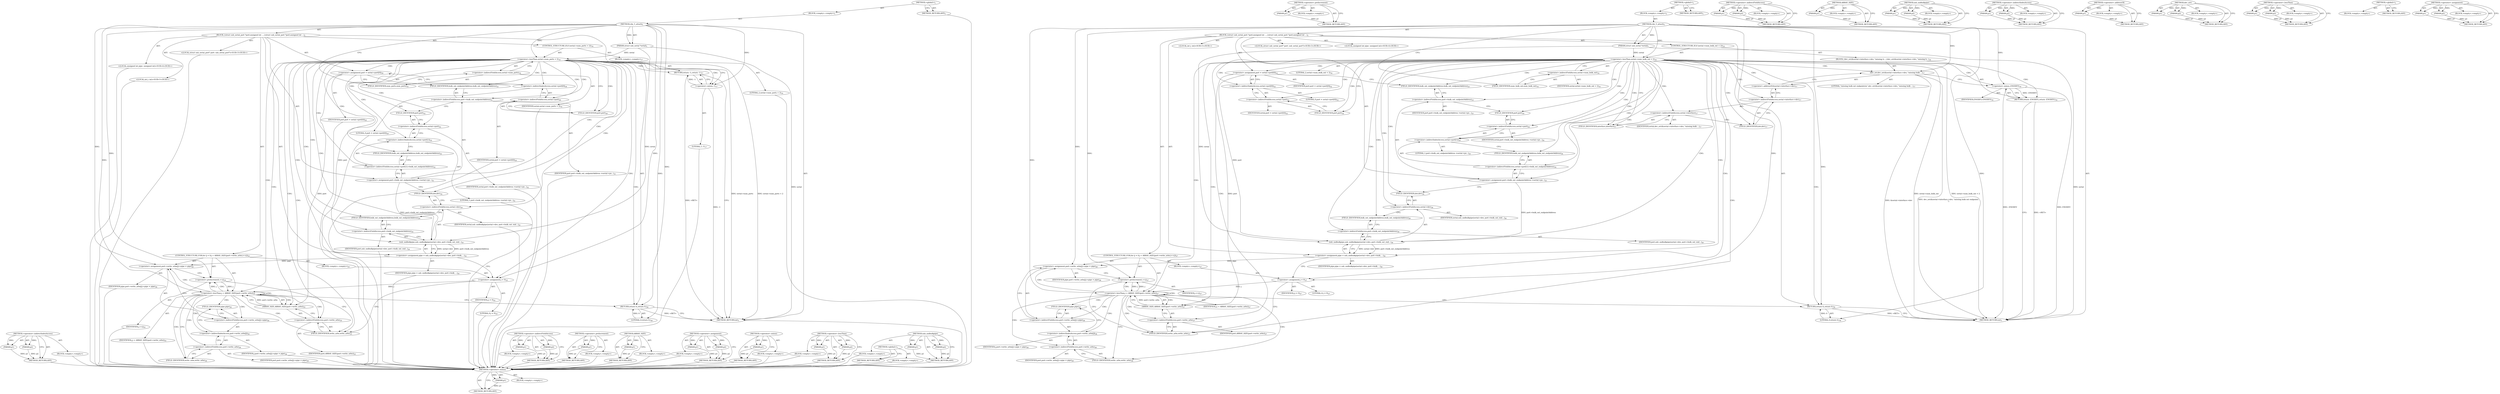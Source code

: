 digraph "&lt;operator&gt;.assignment" {
vulnerable_117 [label=<(METHOD,&lt;operator&gt;.indirectIndexAccess)>];
vulnerable_118 [label=<(PARAM,p1)>];
vulnerable_119 [label=<(PARAM,p2)>];
vulnerable_120 [label=<(BLOCK,&lt;empty&gt;,&lt;empty&gt;)>];
vulnerable_121 [label=<(METHOD_RETURN,ANY)>];
vulnerable_6 [label=<(METHOD,&lt;global&gt;)<SUB>1</SUB>>];
vulnerable_7 [label=<(BLOCK,&lt;empty&gt;,&lt;empty&gt;)<SUB>1</SUB>>];
vulnerable_8 [label=<(METHOD,clie_5_attach)<SUB>1</SUB>>];
vulnerable_9 [label=<(PARAM,struct usb_serial *serial)<SUB>1</SUB>>];
vulnerable_10 [label=<(BLOCK,{
	struct usb_serial_port *port;
	unsigned int ...,{
	struct usb_serial_port *port;
	unsigned int ...)<SUB>2</SUB>>];
vulnerable_11 [label="<(LOCAL,struct usb_serial_port* port: usb_serial_port*)<SUB>3</SUB>>"];
vulnerable_12 [label="<(LOCAL,unsigned int pipe: unsigned int)<SUB>4</SUB>>"];
vulnerable_13 [label="<(LOCAL,int j: int)<SUB>5</SUB>>"];
vulnerable_14 [label=<(CONTROL_STRUCTURE,IF,if (serial-&gt;num_ports &lt; 2))<SUB>16</SUB>>];
vulnerable_15 [label=<(&lt;operator&gt;.lessThan,serial-&gt;num_ports &lt; 2)<SUB>16</SUB>>];
vulnerable_16 [label=<(&lt;operator&gt;.indirectFieldAccess,serial-&gt;num_ports)<SUB>16</SUB>>];
vulnerable_17 [label=<(IDENTIFIER,serial,serial-&gt;num_ports &lt; 2)<SUB>16</SUB>>];
vulnerable_18 [label=<(FIELD_IDENTIFIER,num_ports,num_ports)<SUB>16</SUB>>];
vulnerable_19 [label=<(LITERAL,2,serial-&gt;num_ports &lt; 2)<SUB>16</SUB>>];
vulnerable_20 [label=<(BLOCK,&lt;empty&gt;,&lt;empty&gt;)<SUB>17</SUB>>];
vulnerable_21 [label=<(RETURN,return -1;,return -1;)<SUB>17</SUB>>];
vulnerable_22 [label=<(&lt;operator&gt;.minus,-1)<SUB>17</SUB>>];
vulnerable_23 [label=<(LITERAL,1,-1)<SUB>17</SUB>>];
vulnerable_24 [label=<(&lt;operator&gt;.assignment,port = serial-&gt;port[0])<SUB>20</SUB>>];
vulnerable_25 [label=<(IDENTIFIER,port,port = serial-&gt;port[0])<SUB>20</SUB>>];
vulnerable_26 [label=<(&lt;operator&gt;.indirectIndexAccess,serial-&gt;port[0])<SUB>20</SUB>>];
vulnerable_27 [label=<(&lt;operator&gt;.indirectFieldAccess,serial-&gt;port)<SUB>20</SUB>>];
vulnerable_28 [label=<(IDENTIFIER,serial,port = serial-&gt;port[0])<SUB>20</SUB>>];
vulnerable_29 [label=<(FIELD_IDENTIFIER,port,port)<SUB>20</SUB>>];
vulnerable_30 [label=<(LITERAL,0,port = serial-&gt;port[0])<SUB>20</SUB>>];
vulnerable_31 [label=<(&lt;operator&gt;.assignment,port-&gt;bulk_out_endpointAddress =
				serial-&gt;po...)<SUB>21</SUB>>];
vulnerable_32 [label=<(&lt;operator&gt;.indirectFieldAccess,port-&gt;bulk_out_endpointAddress)<SUB>21</SUB>>];
vulnerable_33 [label=<(IDENTIFIER,port,port-&gt;bulk_out_endpointAddress =
				serial-&gt;po...)<SUB>21</SUB>>];
vulnerable_34 [label=<(FIELD_IDENTIFIER,bulk_out_endpointAddress,bulk_out_endpointAddress)<SUB>21</SUB>>];
vulnerable_35 [label=<(&lt;operator&gt;.indirectFieldAccess,serial-&gt;port[1]-&gt;bulk_out_endpointAddress)<SUB>22</SUB>>];
vulnerable_36 [label=<(&lt;operator&gt;.indirectIndexAccess,serial-&gt;port[1])<SUB>22</SUB>>];
vulnerable_37 [label=<(&lt;operator&gt;.indirectFieldAccess,serial-&gt;port)<SUB>22</SUB>>];
vulnerable_38 [label=<(IDENTIFIER,serial,port-&gt;bulk_out_endpointAddress =
				serial-&gt;po...)<SUB>22</SUB>>];
vulnerable_39 [label=<(FIELD_IDENTIFIER,port,port)<SUB>22</SUB>>];
vulnerable_40 [label=<(LITERAL,1,port-&gt;bulk_out_endpointAddress =
				serial-&gt;po...)<SUB>22</SUB>>];
vulnerable_41 [label=<(FIELD_IDENTIFIER,bulk_out_endpointAddress,bulk_out_endpointAddress)<SUB>22</SUB>>];
vulnerable_42 [label=<(&lt;operator&gt;.assignment,pipe = usb_sndbulkpipe(serial-&gt;dev, port-&gt;bulk_...)<SUB>24</SUB>>];
vulnerable_43 [label=<(IDENTIFIER,pipe,pipe = usb_sndbulkpipe(serial-&gt;dev, port-&gt;bulk_...)<SUB>24</SUB>>];
vulnerable_44 [label=<(usb_sndbulkpipe,usb_sndbulkpipe(serial-&gt;dev, port-&gt;bulk_out_end...)<SUB>24</SUB>>];
vulnerable_45 [label=<(&lt;operator&gt;.indirectFieldAccess,serial-&gt;dev)<SUB>24</SUB>>];
vulnerable_46 [label=<(IDENTIFIER,serial,usb_sndbulkpipe(serial-&gt;dev, port-&gt;bulk_out_end...)<SUB>24</SUB>>];
vulnerable_47 [label=<(FIELD_IDENTIFIER,dev,dev)<SUB>24</SUB>>];
vulnerable_48 [label=<(&lt;operator&gt;.indirectFieldAccess,port-&gt;bulk_out_endpointAddress)<SUB>24</SUB>>];
vulnerable_49 [label=<(IDENTIFIER,port,usb_sndbulkpipe(serial-&gt;dev, port-&gt;bulk_out_end...)<SUB>24</SUB>>];
vulnerable_50 [label=<(FIELD_IDENTIFIER,bulk_out_endpointAddress,bulk_out_endpointAddress)<SUB>24</SUB>>];
vulnerable_51 [label=<(CONTROL_STRUCTURE,FOR,for (j = 0;j &lt; ARRAY_SIZE(port-&gt;write_urbs);++j))<SUB>25</SUB>>];
vulnerable_52 [label=<(BLOCK,&lt;empty&gt;,&lt;empty&gt;)<SUB>25</SUB>>];
vulnerable_53 [label=<(&lt;operator&gt;.assignment,j = 0)<SUB>25</SUB>>];
vulnerable_54 [label=<(IDENTIFIER,j,j = 0)<SUB>25</SUB>>];
vulnerable_55 [label=<(LITERAL,0,j = 0)<SUB>25</SUB>>];
vulnerable_56 [label=<(&lt;operator&gt;.lessThan,j &lt; ARRAY_SIZE(port-&gt;write_urbs))<SUB>25</SUB>>];
vulnerable_57 [label=<(IDENTIFIER,j,j &lt; ARRAY_SIZE(port-&gt;write_urbs))<SUB>25</SUB>>];
vulnerable_58 [label=<(ARRAY_SIZE,ARRAY_SIZE(port-&gt;write_urbs))<SUB>25</SUB>>];
vulnerable_59 [label=<(&lt;operator&gt;.indirectFieldAccess,port-&gt;write_urbs)<SUB>25</SUB>>];
vulnerable_60 [label=<(IDENTIFIER,port,ARRAY_SIZE(port-&gt;write_urbs))<SUB>25</SUB>>];
vulnerable_61 [label=<(FIELD_IDENTIFIER,write_urbs,write_urbs)<SUB>25</SUB>>];
vulnerable_62 [label=<(&lt;operator&gt;.preIncrement,++j)<SUB>25</SUB>>];
vulnerable_63 [label=<(IDENTIFIER,j,++j)<SUB>25</SUB>>];
vulnerable_64 [label=<(&lt;operator&gt;.assignment,port-&gt;write_urbs[j]-&gt;pipe = pipe)<SUB>26</SUB>>];
vulnerable_65 [label=<(&lt;operator&gt;.indirectFieldAccess,port-&gt;write_urbs[j]-&gt;pipe)<SUB>26</SUB>>];
vulnerable_66 [label=<(&lt;operator&gt;.indirectIndexAccess,port-&gt;write_urbs[j])<SUB>26</SUB>>];
vulnerable_67 [label=<(&lt;operator&gt;.indirectFieldAccess,port-&gt;write_urbs)<SUB>26</SUB>>];
vulnerable_68 [label=<(IDENTIFIER,port,port-&gt;write_urbs[j]-&gt;pipe = pipe)<SUB>26</SUB>>];
vulnerable_69 [label=<(FIELD_IDENTIFIER,write_urbs,write_urbs)<SUB>26</SUB>>];
vulnerable_70 [label=<(IDENTIFIER,j,port-&gt;write_urbs[j]-&gt;pipe = pipe)<SUB>26</SUB>>];
vulnerable_71 [label=<(FIELD_IDENTIFIER,pipe,pipe)<SUB>26</SUB>>];
vulnerable_72 [label=<(IDENTIFIER,pipe,port-&gt;write_urbs[j]-&gt;pipe = pipe)<SUB>26</SUB>>];
vulnerable_73 [label=<(RETURN,return 0;,return 0;)<SUB>28</SUB>>];
vulnerable_74 [label=<(LITERAL,0,return 0;)<SUB>28</SUB>>];
vulnerable_75 [label=<(METHOD_RETURN,int)<SUB>1</SUB>>];
vulnerable_77 [label=<(METHOD_RETURN,ANY)<SUB>1</SUB>>];
vulnerable_103 [label=<(METHOD,&lt;operator&gt;.indirectFieldAccess)>];
vulnerable_104 [label=<(PARAM,p1)>];
vulnerable_105 [label=<(PARAM,p2)>];
vulnerable_106 [label=<(BLOCK,&lt;empty&gt;,&lt;empty&gt;)>];
vulnerable_107 [label=<(METHOD_RETURN,ANY)>];
vulnerable_131 [label=<(METHOD,&lt;operator&gt;.preIncrement)>];
vulnerable_132 [label=<(PARAM,p1)>];
vulnerable_133 [label=<(BLOCK,&lt;empty&gt;,&lt;empty&gt;)>];
vulnerable_134 [label=<(METHOD_RETURN,ANY)>];
vulnerable_127 [label=<(METHOD,ARRAY_SIZE)>];
vulnerable_128 [label=<(PARAM,p1)>];
vulnerable_129 [label=<(BLOCK,&lt;empty&gt;,&lt;empty&gt;)>];
vulnerable_130 [label=<(METHOD_RETURN,ANY)>];
vulnerable_112 [label=<(METHOD,&lt;operator&gt;.assignment)>];
vulnerable_113 [label=<(PARAM,p1)>];
vulnerable_114 [label=<(PARAM,p2)>];
vulnerable_115 [label=<(BLOCK,&lt;empty&gt;,&lt;empty&gt;)>];
vulnerable_116 [label=<(METHOD_RETURN,ANY)>];
vulnerable_108 [label=<(METHOD,&lt;operator&gt;.minus)>];
vulnerable_109 [label=<(PARAM,p1)>];
vulnerable_110 [label=<(BLOCK,&lt;empty&gt;,&lt;empty&gt;)>];
vulnerable_111 [label=<(METHOD_RETURN,ANY)>];
vulnerable_98 [label=<(METHOD,&lt;operator&gt;.lessThan)>];
vulnerable_99 [label=<(PARAM,p1)>];
vulnerable_100 [label=<(PARAM,p2)>];
vulnerable_101 [label=<(BLOCK,&lt;empty&gt;,&lt;empty&gt;)>];
vulnerable_102 [label=<(METHOD_RETURN,ANY)>];
vulnerable_92 [label=<(METHOD,&lt;global&gt;)<SUB>1</SUB>>];
vulnerable_93 [label=<(BLOCK,&lt;empty&gt;,&lt;empty&gt;)>];
vulnerable_94 [label=<(METHOD_RETURN,ANY)>];
vulnerable_122 [label=<(METHOD,usb_sndbulkpipe)>];
vulnerable_123 [label=<(PARAM,p1)>];
vulnerable_124 [label=<(PARAM,p2)>];
vulnerable_125 [label=<(BLOCK,&lt;empty&gt;,&lt;empty&gt;)>];
vulnerable_126 [label=<(METHOD_RETURN,ANY)>];
fixed_127 [label=<(METHOD,&lt;operator&gt;.minus)>];
fixed_128 [label=<(PARAM,p1)>];
fixed_129 [label=<(BLOCK,&lt;empty&gt;,&lt;empty&gt;)>];
fixed_130 [label=<(METHOD_RETURN,ANY)>];
fixed_150 [label=<(METHOD,&lt;operator&gt;.preIncrement)>];
fixed_151 [label=<(PARAM,p1)>];
fixed_152 [label=<(BLOCK,&lt;empty&gt;,&lt;empty&gt;)>];
fixed_153 [label=<(METHOD_RETURN,ANY)>];
fixed_6 [label=<(METHOD,&lt;global&gt;)<SUB>1</SUB>>];
fixed_7 [label=<(BLOCK,&lt;empty&gt;,&lt;empty&gt;)<SUB>1</SUB>>];
fixed_8 [label=<(METHOD,clie_5_attach)<SUB>1</SUB>>];
fixed_9 [label=<(PARAM,struct usb_serial *serial)<SUB>1</SUB>>];
fixed_10 [label=<(BLOCK,{
	struct usb_serial_port *port;
	unsigned int ...,{
	struct usb_serial_port *port;
	unsigned int ...)<SUB>2</SUB>>];
fixed_11 [label="<(LOCAL,struct usb_serial_port* port: usb_serial_port*)<SUB>3</SUB>>"];
fixed_12 [label="<(LOCAL,unsigned int pipe: unsigned int)<SUB>4</SUB>>"];
fixed_13 [label="<(LOCAL,int j: int)<SUB>5</SUB>>"];
fixed_14 [label=<(CONTROL_STRUCTURE,IF,if (serial-&gt;num_bulk_out &lt; 2))<SUB>16</SUB>>];
fixed_15 [label=<(&lt;operator&gt;.lessThan,serial-&gt;num_bulk_out &lt; 2)<SUB>16</SUB>>];
fixed_16 [label=<(&lt;operator&gt;.indirectFieldAccess,serial-&gt;num_bulk_out)<SUB>16</SUB>>];
fixed_17 [label=<(IDENTIFIER,serial,serial-&gt;num_bulk_out &lt; 2)<SUB>16</SUB>>];
fixed_18 [label=<(FIELD_IDENTIFIER,num_bulk_out,num_bulk_out)<SUB>16</SUB>>];
fixed_19 [label=<(LITERAL,2,serial-&gt;num_bulk_out &lt; 2)<SUB>16</SUB>>];
fixed_20 [label=<(BLOCK,{
		dev_err(&amp;serial-&gt;interface-&gt;dev, &quot;missing b...,{
		dev_err(&amp;serial-&gt;interface-&gt;dev, &quot;missing b...)<SUB>16</SUB>>];
fixed_21 [label=<(dev_err,dev_err(&amp;serial-&gt;interface-&gt;dev, &quot;missing bulk ...)<SUB>17</SUB>>];
fixed_22 [label=<(&lt;operator&gt;.addressOf,&amp;serial-&gt;interface-&gt;dev)<SUB>17</SUB>>];
fixed_23 [label=<(&lt;operator&gt;.indirectFieldAccess,serial-&gt;interface-&gt;dev)<SUB>17</SUB>>];
fixed_24 [label=<(&lt;operator&gt;.indirectFieldAccess,serial-&gt;interface)<SUB>17</SUB>>];
fixed_25 [label=<(IDENTIFIER,serial,dev_err(&amp;serial-&gt;interface-&gt;dev, &quot;missing bulk ...)<SUB>17</SUB>>];
fixed_26 [label=<(FIELD_IDENTIFIER,interface,interface)<SUB>17</SUB>>];
fixed_27 [label=<(FIELD_IDENTIFIER,dev,dev)<SUB>17</SUB>>];
fixed_28 [label=<(LITERAL,&quot;missing bulk out endpoints\n&quot;,dev_err(&amp;serial-&gt;interface-&gt;dev, &quot;missing bulk ...)<SUB>17</SUB>>];
fixed_29 [label=<(RETURN,return -ENODEV;,return -ENODEV;)<SUB>18</SUB>>];
fixed_30 [label=<(&lt;operator&gt;.minus,-ENODEV)<SUB>18</SUB>>];
fixed_31 [label=<(IDENTIFIER,ENODEV,-ENODEV)<SUB>18</SUB>>];
fixed_32 [label=<(&lt;operator&gt;.assignment,port = serial-&gt;port[0])<SUB>22</SUB>>];
fixed_33 [label=<(IDENTIFIER,port,port = serial-&gt;port[0])<SUB>22</SUB>>];
fixed_34 [label=<(&lt;operator&gt;.indirectIndexAccess,serial-&gt;port[0])<SUB>22</SUB>>];
fixed_35 [label=<(&lt;operator&gt;.indirectFieldAccess,serial-&gt;port)<SUB>22</SUB>>];
fixed_36 [label=<(IDENTIFIER,serial,port = serial-&gt;port[0])<SUB>22</SUB>>];
fixed_37 [label=<(FIELD_IDENTIFIER,port,port)<SUB>22</SUB>>];
fixed_38 [label=<(LITERAL,0,port = serial-&gt;port[0])<SUB>22</SUB>>];
fixed_39 [label=<(&lt;operator&gt;.assignment,port-&gt;bulk_out_endpointAddress =
				serial-&gt;po...)<SUB>23</SUB>>];
fixed_40 [label=<(&lt;operator&gt;.indirectFieldAccess,port-&gt;bulk_out_endpointAddress)<SUB>23</SUB>>];
fixed_41 [label=<(IDENTIFIER,port,port-&gt;bulk_out_endpointAddress =
				serial-&gt;po...)<SUB>23</SUB>>];
fixed_42 [label=<(FIELD_IDENTIFIER,bulk_out_endpointAddress,bulk_out_endpointAddress)<SUB>23</SUB>>];
fixed_43 [label=<(&lt;operator&gt;.indirectFieldAccess,serial-&gt;port[1]-&gt;bulk_out_endpointAddress)<SUB>24</SUB>>];
fixed_44 [label=<(&lt;operator&gt;.indirectIndexAccess,serial-&gt;port[1])<SUB>24</SUB>>];
fixed_45 [label=<(&lt;operator&gt;.indirectFieldAccess,serial-&gt;port)<SUB>24</SUB>>];
fixed_46 [label=<(IDENTIFIER,serial,port-&gt;bulk_out_endpointAddress =
				serial-&gt;po...)<SUB>24</SUB>>];
fixed_47 [label=<(FIELD_IDENTIFIER,port,port)<SUB>24</SUB>>];
fixed_48 [label=<(LITERAL,1,port-&gt;bulk_out_endpointAddress =
				serial-&gt;po...)<SUB>24</SUB>>];
fixed_49 [label=<(FIELD_IDENTIFIER,bulk_out_endpointAddress,bulk_out_endpointAddress)<SUB>24</SUB>>];
fixed_50 [label=<(&lt;operator&gt;.assignment,pipe = usb_sndbulkpipe(serial-&gt;dev, port-&gt;bulk_...)<SUB>26</SUB>>];
fixed_51 [label=<(IDENTIFIER,pipe,pipe = usb_sndbulkpipe(serial-&gt;dev, port-&gt;bulk_...)<SUB>26</SUB>>];
fixed_52 [label=<(usb_sndbulkpipe,usb_sndbulkpipe(serial-&gt;dev, port-&gt;bulk_out_end...)<SUB>26</SUB>>];
fixed_53 [label=<(&lt;operator&gt;.indirectFieldAccess,serial-&gt;dev)<SUB>26</SUB>>];
fixed_54 [label=<(IDENTIFIER,serial,usb_sndbulkpipe(serial-&gt;dev, port-&gt;bulk_out_end...)<SUB>26</SUB>>];
fixed_55 [label=<(FIELD_IDENTIFIER,dev,dev)<SUB>26</SUB>>];
fixed_56 [label=<(&lt;operator&gt;.indirectFieldAccess,port-&gt;bulk_out_endpointAddress)<SUB>26</SUB>>];
fixed_57 [label=<(IDENTIFIER,port,usb_sndbulkpipe(serial-&gt;dev, port-&gt;bulk_out_end...)<SUB>26</SUB>>];
fixed_58 [label=<(FIELD_IDENTIFIER,bulk_out_endpointAddress,bulk_out_endpointAddress)<SUB>26</SUB>>];
fixed_59 [label=<(CONTROL_STRUCTURE,FOR,for (j = 0;j &lt; ARRAY_SIZE(port-&gt;write_urbs);++j))<SUB>27</SUB>>];
fixed_60 [label=<(BLOCK,&lt;empty&gt;,&lt;empty&gt;)<SUB>27</SUB>>];
fixed_61 [label=<(&lt;operator&gt;.assignment,j = 0)<SUB>27</SUB>>];
fixed_62 [label=<(IDENTIFIER,j,j = 0)<SUB>27</SUB>>];
fixed_63 [label=<(LITERAL,0,j = 0)<SUB>27</SUB>>];
fixed_64 [label=<(&lt;operator&gt;.lessThan,j &lt; ARRAY_SIZE(port-&gt;write_urbs))<SUB>27</SUB>>];
fixed_65 [label=<(IDENTIFIER,j,j &lt; ARRAY_SIZE(port-&gt;write_urbs))<SUB>27</SUB>>];
fixed_66 [label=<(ARRAY_SIZE,ARRAY_SIZE(port-&gt;write_urbs))<SUB>27</SUB>>];
fixed_67 [label=<(&lt;operator&gt;.indirectFieldAccess,port-&gt;write_urbs)<SUB>27</SUB>>];
fixed_68 [label=<(IDENTIFIER,port,ARRAY_SIZE(port-&gt;write_urbs))<SUB>27</SUB>>];
fixed_69 [label=<(FIELD_IDENTIFIER,write_urbs,write_urbs)<SUB>27</SUB>>];
fixed_70 [label=<(&lt;operator&gt;.preIncrement,++j)<SUB>27</SUB>>];
fixed_71 [label=<(IDENTIFIER,j,++j)<SUB>27</SUB>>];
fixed_72 [label=<(&lt;operator&gt;.assignment,port-&gt;write_urbs[j]-&gt;pipe = pipe)<SUB>28</SUB>>];
fixed_73 [label=<(&lt;operator&gt;.indirectFieldAccess,port-&gt;write_urbs[j]-&gt;pipe)<SUB>28</SUB>>];
fixed_74 [label=<(&lt;operator&gt;.indirectIndexAccess,port-&gt;write_urbs[j])<SUB>28</SUB>>];
fixed_75 [label=<(&lt;operator&gt;.indirectFieldAccess,port-&gt;write_urbs)<SUB>28</SUB>>];
fixed_76 [label=<(IDENTIFIER,port,port-&gt;write_urbs[j]-&gt;pipe = pipe)<SUB>28</SUB>>];
fixed_77 [label=<(FIELD_IDENTIFIER,write_urbs,write_urbs)<SUB>28</SUB>>];
fixed_78 [label=<(IDENTIFIER,j,port-&gt;write_urbs[j]-&gt;pipe = pipe)<SUB>28</SUB>>];
fixed_79 [label=<(FIELD_IDENTIFIER,pipe,pipe)<SUB>28</SUB>>];
fixed_80 [label=<(IDENTIFIER,pipe,port-&gt;write_urbs[j]-&gt;pipe = pipe)<SUB>28</SUB>>];
fixed_81 [label=<(RETURN,return 0;,return 0;)<SUB>30</SUB>>];
fixed_82 [label=<(LITERAL,0,return 0;)<SUB>30</SUB>>];
fixed_83 [label=<(METHOD_RETURN,int)<SUB>1</SUB>>];
fixed_85 [label=<(METHOD_RETURN,ANY)<SUB>1</SUB>>];
fixed_113 [label=<(METHOD,&lt;operator&gt;.indirectFieldAccess)>];
fixed_114 [label=<(PARAM,p1)>];
fixed_115 [label=<(PARAM,p2)>];
fixed_116 [label=<(BLOCK,&lt;empty&gt;,&lt;empty&gt;)>];
fixed_117 [label=<(METHOD_RETURN,ANY)>];
fixed_146 [label=<(METHOD,ARRAY_SIZE)>];
fixed_147 [label=<(PARAM,p1)>];
fixed_148 [label=<(BLOCK,&lt;empty&gt;,&lt;empty&gt;)>];
fixed_149 [label=<(METHOD_RETURN,ANY)>];
fixed_141 [label=<(METHOD,usb_sndbulkpipe)>];
fixed_142 [label=<(PARAM,p1)>];
fixed_143 [label=<(PARAM,p2)>];
fixed_144 [label=<(BLOCK,&lt;empty&gt;,&lt;empty&gt;)>];
fixed_145 [label=<(METHOD_RETURN,ANY)>];
fixed_136 [label=<(METHOD,&lt;operator&gt;.indirectIndexAccess)>];
fixed_137 [label=<(PARAM,p1)>];
fixed_138 [label=<(PARAM,p2)>];
fixed_139 [label=<(BLOCK,&lt;empty&gt;,&lt;empty&gt;)>];
fixed_140 [label=<(METHOD_RETURN,ANY)>];
fixed_123 [label=<(METHOD,&lt;operator&gt;.addressOf)>];
fixed_124 [label=<(PARAM,p1)>];
fixed_125 [label=<(BLOCK,&lt;empty&gt;,&lt;empty&gt;)>];
fixed_126 [label=<(METHOD_RETURN,ANY)>];
fixed_118 [label=<(METHOD,dev_err)>];
fixed_119 [label=<(PARAM,p1)>];
fixed_120 [label=<(PARAM,p2)>];
fixed_121 [label=<(BLOCK,&lt;empty&gt;,&lt;empty&gt;)>];
fixed_122 [label=<(METHOD_RETURN,ANY)>];
fixed_108 [label=<(METHOD,&lt;operator&gt;.lessThan)>];
fixed_109 [label=<(PARAM,p1)>];
fixed_110 [label=<(PARAM,p2)>];
fixed_111 [label=<(BLOCK,&lt;empty&gt;,&lt;empty&gt;)>];
fixed_112 [label=<(METHOD_RETURN,ANY)>];
fixed_102 [label=<(METHOD,&lt;global&gt;)<SUB>1</SUB>>];
fixed_103 [label=<(BLOCK,&lt;empty&gt;,&lt;empty&gt;)>];
fixed_104 [label=<(METHOD_RETURN,ANY)>];
fixed_131 [label=<(METHOD,&lt;operator&gt;.assignment)>];
fixed_132 [label=<(PARAM,p1)>];
fixed_133 [label=<(PARAM,p2)>];
fixed_134 [label=<(BLOCK,&lt;empty&gt;,&lt;empty&gt;)>];
fixed_135 [label=<(METHOD_RETURN,ANY)>];
vulnerable_117 -> vulnerable_118  [key=0, label="AST: "];
vulnerable_117 -> vulnerable_118  [key=1, label="DDG: "];
vulnerable_117 -> vulnerable_120  [key=0, label="AST: "];
vulnerable_117 -> vulnerable_119  [key=0, label="AST: "];
vulnerable_117 -> vulnerable_119  [key=1, label="DDG: "];
vulnerable_117 -> vulnerable_121  [key=0, label="AST: "];
vulnerable_117 -> vulnerable_121  [key=1, label="CFG: "];
vulnerable_118 -> vulnerable_121  [key=0, label="DDG: p1"];
vulnerable_119 -> vulnerable_121  [key=0, label="DDG: p2"];
vulnerable_120 -> fixed_127  [key=0];
vulnerable_121 -> fixed_127  [key=0];
vulnerable_6 -> vulnerable_7  [key=0, label="AST: "];
vulnerable_6 -> vulnerable_77  [key=0, label="AST: "];
vulnerable_6 -> vulnerable_77  [key=1, label="CFG: "];
vulnerable_7 -> vulnerable_8  [key=0, label="AST: "];
vulnerable_8 -> vulnerable_9  [key=0, label="AST: "];
vulnerable_8 -> vulnerable_9  [key=1, label="DDG: "];
vulnerable_8 -> vulnerable_10  [key=0, label="AST: "];
vulnerable_8 -> vulnerable_75  [key=0, label="AST: "];
vulnerable_8 -> vulnerable_18  [key=0, label="CFG: "];
vulnerable_8 -> vulnerable_73  [key=0, label="DDG: "];
vulnerable_8 -> vulnerable_64  [key=0, label="DDG: "];
vulnerable_8 -> vulnerable_74  [key=0, label="DDG: "];
vulnerable_8 -> vulnerable_15  [key=0, label="DDG: "];
vulnerable_8 -> vulnerable_53  [key=0, label="DDG: "];
vulnerable_8 -> vulnerable_56  [key=0, label="DDG: "];
vulnerable_8 -> vulnerable_62  [key=0, label="DDG: "];
vulnerable_8 -> vulnerable_22  [key=0, label="DDG: "];
vulnerable_9 -> vulnerable_75  [key=0, label="DDG: serial"];
vulnerable_9 -> vulnerable_15  [key=0, label="DDG: serial"];
vulnerable_9 -> vulnerable_44  [key=0, label="DDG: serial"];
vulnerable_10 -> vulnerable_11  [key=0, label="AST: "];
vulnerable_10 -> vulnerable_12  [key=0, label="AST: "];
vulnerable_10 -> vulnerable_13  [key=0, label="AST: "];
vulnerable_10 -> vulnerable_14  [key=0, label="AST: "];
vulnerable_10 -> vulnerable_24  [key=0, label="AST: "];
vulnerable_10 -> vulnerable_31  [key=0, label="AST: "];
vulnerable_10 -> vulnerable_42  [key=0, label="AST: "];
vulnerable_10 -> vulnerable_51  [key=0, label="AST: "];
vulnerable_10 -> vulnerable_73  [key=0, label="AST: "];
vulnerable_11 -> fixed_127  [key=0];
vulnerable_12 -> fixed_127  [key=0];
vulnerable_13 -> fixed_127  [key=0];
vulnerable_14 -> vulnerable_15  [key=0, label="AST: "];
vulnerable_14 -> vulnerable_20  [key=0, label="AST: "];
vulnerable_15 -> vulnerable_16  [key=0, label="AST: "];
vulnerable_15 -> vulnerable_19  [key=0, label="AST: "];
vulnerable_15 -> vulnerable_22  [key=0, label="CFG: "];
vulnerable_15 -> vulnerable_22  [key=1, label="CDG: "];
vulnerable_15 -> vulnerable_29  [key=0, label="CFG: "];
vulnerable_15 -> vulnerable_29  [key=1, label="CDG: "];
vulnerable_15 -> vulnerable_75  [key=0, label="DDG: serial-&gt;num_ports"];
vulnerable_15 -> vulnerable_75  [key=1, label="DDG: serial-&gt;num_ports &lt; 2"];
vulnerable_15 -> vulnerable_47  [key=0, label="CDG: "];
vulnerable_15 -> vulnerable_34  [key=0, label="CDG: "];
vulnerable_15 -> vulnerable_21  [key=0, label="CDG: "];
vulnerable_15 -> vulnerable_48  [key=0, label="CDG: "];
vulnerable_15 -> vulnerable_32  [key=0, label="CDG: "];
vulnerable_15 -> vulnerable_73  [key=0, label="CDG: "];
vulnerable_15 -> vulnerable_26  [key=0, label="CDG: "];
vulnerable_15 -> vulnerable_42  [key=0, label="CDG: "];
vulnerable_15 -> vulnerable_37  [key=0, label="CDG: "];
vulnerable_15 -> vulnerable_56  [key=0, label="CDG: "];
vulnerable_15 -> vulnerable_45  [key=0, label="CDG: "];
vulnerable_15 -> vulnerable_27  [key=0, label="CDG: "];
vulnerable_15 -> vulnerable_50  [key=0, label="CDG: "];
vulnerable_15 -> vulnerable_59  [key=0, label="CDG: "];
vulnerable_15 -> vulnerable_44  [key=0, label="CDG: "];
vulnerable_15 -> vulnerable_35  [key=0, label="CDG: "];
vulnerable_15 -> vulnerable_24  [key=0, label="CDG: "];
vulnerable_15 -> vulnerable_58  [key=0, label="CDG: "];
vulnerable_15 -> vulnerable_61  [key=0, label="CDG: "];
vulnerable_15 -> vulnerable_36  [key=0, label="CDG: "];
vulnerable_15 -> vulnerable_53  [key=0, label="CDG: "];
vulnerable_15 -> vulnerable_41  [key=0, label="CDG: "];
vulnerable_15 -> vulnerable_39  [key=0, label="CDG: "];
vulnerable_15 -> vulnerable_31  [key=0, label="CDG: "];
vulnerable_16 -> vulnerable_17  [key=0, label="AST: "];
vulnerable_16 -> vulnerable_18  [key=0, label="AST: "];
vulnerable_16 -> vulnerable_15  [key=0, label="CFG: "];
vulnerable_17 -> fixed_127  [key=0];
vulnerable_18 -> vulnerable_16  [key=0, label="CFG: "];
vulnerable_19 -> fixed_127  [key=0];
vulnerable_20 -> vulnerable_21  [key=0, label="AST: "];
vulnerable_21 -> vulnerable_22  [key=0, label="AST: "];
vulnerable_21 -> vulnerable_75  [key=0, label="CFG: "];
vulnerable_21 -> vulnerable_75  [key=1, label="DDG: &lt;RET&gt;"];
vulnerable_22 -> vulnerable_23  [key=0, label="AST: "];
vulnerable_22 -> vulnerable_21  [key=0, label="CFG: "];
vulnerable_22 -> vulnerable_21  [key=1, label="DDG: -1"];
vulnerable_22 -> vulnerable_75  [key=0, label="DDG: -1"];
vulnerable_23 -> fixed_127  [key=0];
vulnerable_24 -> vulnerable_25  [key=0, label="AST: "];
vulnerable_24 -> vulnerable_26  [key=0, label="AST: "];
vulnerable_24 -> vulnerable_34  [key=0, label="CFG: "];
vulnerable_24 -> vulnerable_44  [key=0, label="DDG: port"];
vulnerable_24 -> vulnerable_58  [key=0, label="DDG: port"];
vulnerable_25 -> fixed_127  [key=0];
vulnerable_26 -> vulnerable_27  [key=0, label="AST: "];
vulnerable_26 -> vulnerable_30  [key=0, label="AST: "];
vulnerable_26 -> vulnerable_24  [key=0, label="CFG: "];
vulnerable_27 -> vulnerable_28  [key=0, label="AST: "];
vulnerable_27 -> vulnerable_29  [key=0, label="AST: "];
vulnerable_27 -> vulnerable_26  [key=0, label="CFG: "];
vulnerable_28 -> fixed_127  [key=0];
vulnerable_29 -> vulnerable_27  [key=0, label="CFG: "];
vulnerable_30 -> fixed_127  [key=0];
vulnerable_31 -> vulnerable_32  [key=0, label="AST: "];
vulnerable_31 -> vulnerable_35  [key=0, label="AST: "];
vulnerable_31 -> vulnerable_47  [key=0, label="CFG: "];
vulnerable_31 -> vulnerable_44  [key=0, label="DDG: port-&gt;bulk_out_endpointAddress"];
vulnerable_32 -> vulnerable_33  [key=0, label="AST: "];
vulnerable_32 -> vulnerable_34  [key=0, label="AST: "];
vulnerable_32 -> vulnerable_39  [key=0, label="CFG: "];
vulnerable_33 -> fixed_127  [key=0];
vulnerable_34 -> vulnerable_32  [key=0, label="CFG: "];
vulnerable_35 -> vulnerable_36  [key=0, label="AST: "];
vulnerable_35 -> vulnerable_41  [key=0, label="AST: "];
vulnerable_35 -> vulnerable_31  [key=0, label="CFG: "];
vulnerable_36 -> vulnerable_37  [key=0, label="AST: "];
vulnerable_36 -> vulnerable_40  [key=0, label="AST: "];
vulnerable_36 -> vulnerable_41  [key=0, label="CFG: "];
vulnerable_37 -> vulnerable_38  [key=0, label="AST: "];
vulnerable_37 -> vulnerable_39  [key=0, label="AST: "];
vulnerable_37 -> vulnerable_36  [key=0, label="CFG: "];
vulnerable_38 -> fixed_127  [key=0];
vulnerable_39 -> vulnerable_37  [key=0, label="CFG: "];
vulnerable_40 -> fixed_127  [key=0];
vulnerable_41 -> vulnerable_35  [key=0, label="CFG: "];
vulnerable_42 -> vulnerable_43  [key=0, label="AST: "];
vulnerable_42 -> vulnerable_44  [key=0, label="AST: "];
vulnerable_42 -> vulnerable_53  [key=0, label="CFG: "];
vulnerable_42 -> vulnerable_64  [key=0, label="DDG: pipe"];
vulnerable_43 -> fixed_127  [key=0];
vulnerable_44 -> vulnerable_45  [key=0, label="AST: "];
vulnerable_44 -> vulnerable_48  [key=0, label="AST: "];
vulnerable_44 -> vulnerable_42  [key=0, label="CFG: "];
vulnerable_44 -> vulnerable_42  [key=1, label="DDG: serial-&gt;dev"];
vulnerable_44 -> vulnerable_42  [key=2, label="DDG: port-&gt;bulk_out_endpointAddress"];
vulnerable_45 -> vulnerable_46  [key=0, label="AST: "];
vulnerable_45 -> vulnerable_47  [key=0, label="AST: "];
vulnerable_45 -> vulnerable_50  [key=0, label="CFG: "];
vulnerable_46 -> fixed_127  [key=0];
vulnerable_47 -> vulnerable_45  [key=0, label="CFG: "];
vulnerable_48 -> vulnerable_49  [key=0, label="AST: "];
vulnerable_48 -> vulnerable_50  [key=0, label="AST: "];
vulnerable_48 -> vulnerable_44  [key=0, label="CFG: "];
vulnerable_49 -> fixed_127  [key=0];
vulnerable_50 -> vulnerable_48  [key=0, label="CFG: "];
vulnerable_51 -> vulnerable_52  [key=0, label="AST: "];
vulnerable_51 -> vulnerable_56  [key=0, label="AST: "];
vulnerable_51 -> vulnerable_62  [key=0, label="AST: "];
vulnerable_51 -> vulnerable_64  [key=0, label="AST: "];
vulnerable_52 -> vulnerable_53  [key=0, label="AST: "];
vulnerable_53 -> vulnerable_54  [key=0, label="AST: "];
vulnerable_53 -> vulnerable_55  [key=0, label="AST: "];
vulnerable_53 -> vulnerable_61  [key=0, label="CFG: "];
vulnerable_53 -> vulnerable_56  [key=0, label="DDG: j"];
vulnerable_54 -> fixed_127  [key=0];
vulnerable_55 -> fixed_127  [key=0];
vulnerable_56 -> vulnerable_57  [key=0, label="AST: "];
vulnerable_56 -> vulnerable_58  [key=0, label="AST: "];
vulnerable_56 -> vulnerable_58  [key=1, label="CDG: "];
vulnerable_56 -> vulnerable_69  [key=0, label="CFG: "];
vulnerable_56 -> vulnerable_69  [key=1, label="CDG: "];
vulnerable_56 -> vulnerable_73  [key=0, label="CFG: "];
vulnerable_56 -> vulnerable_62  [key=0, label="DDG: j"];
vulnerable_56 -> vulnerable_62  [key=1, label="CDG: "];
vulnerable_56 -> vulnerable_64  [key=0, label="CDG: "];
vulnerable_56 -> vulnerable_66  [key=0, label="CDG: "];
vulnerable_56 -> vulnerable_56  [key=0, label="CDG: "];
vulnerable_56 -> vulnerable_67  [key=0, label="CDG: "];
vulnerable_56 -> vulnerable_65  [key=0, label="CDG: "];
vulnerable_56 -> vulnerable_59  [key=0, label="CDG: "];
vulnerable_56 -> vulnerable_61  [key=0, label="CDG: "];
vulnerable_56 -> vulnerable_71  [key=0, label="CDG: "];
vulnerable_57 -> fixed_127  [key=0];
vulnerable_58 -> vulnerable_59  [key=0, label="AST: "];
vulnerable_58 -> vulnerable_56  [key=0, label="CFG: "];
vulnerable_58 -> vulnerable_56  [key=1, label="DDG: port-&gt;write_urbs"];
vulnerable_59 -> vulnerable_60  [key=0, label="AST: "];
vulnerable_59 -> vulnerable_61  [key=0, label="AST: "];
vulnerable_59 -> vulnerable_58  [key=0, label="CFG: "];
vulnerable_60 -> fixed_127  [key=0];
vulnerable_61 -> vulnerable_59  [key=0, label="CFG: "];
vulnerable_62 -> vulnerable_63  [key=0, label="AST: "];
vulnerable_62 -> vulnerable_61  [key=0, label="CFG: "];
vulnerable_62 -> vulnerable_56  [key=0, label="DDG: j"];
vulnerable_63 -> fixed_127  [key=0];
vulnerable_64 -> vulnerable_65  [key=0, label="AST: "];
vulnerable_64 -> vulnerable_72  [key=0, label="AST: "];
vulnerable_64 -> vulnerable_62  [key=0, label="CFG: "];
vulnerable_65 -> vulnerable_66  [key=0, label="AST: "];
vulnerable_65 -> vulnerable_71  [key=0, label="AST: "];
vulnerable_65 -> vulnerable_64  [key=0, label="CFG: "];
vulnerable_66 -> vulnerable_67  [key=0, label="AST: "];
vulnerable_66 -> vulnerable_70  [key=0, label="AST: "];
vulnerable_66 -> vulnerable_71  [key=0, label="CFG: "];
vulnerable_67 -> vulnerable_68  [key=0, label="AST: "];
vulnerable_67 -> vulnerable_69  [key=0, label="AST: "];
vulnerable_67 -> vulnerable_66  [key=0, label="CFG: "];
vulnerable_68 -> fixed_127  [key=0];
vulnerable_69 -> vulnerable_67  [key=0, label="CFG: "];
vulnerable_70 -> fixed_127  [key=0];
vulnerable_71 -> vulnerable_65  [key=0, label="CFG: "];
vulnerable_72 -> fixed_127  [key=0];
vulnerable_73 -> vulnerable_74  [key=0, label="AST: "];
vulnerable_73 -> vulnerable_75  [key=0, label="CFG: "];
vulnerable_73 -> vulnerable_75  [key=1, label="DDG: &lt;RET&gt;"];
vulnerable_74 -> vulnerable_73  [key=0, label="DDG: 0"];
vulnerable_75 -> fixed_127  [key=0];
vulnerable_77 -> fixed_127  [key=0];
vulnerable_103 -> vulnerable_104  [key=0, label="AST: "];
vulnerable_103 -> vulnerable_104  [key=1, label="DDG: "];
vulnerable_103 -> vulnerable_106  [key=0, label="AST: "];
vulnerable_103 -> vulnerable_105  [key=0, label="AST: "];
vulnerable_103 -> vulnerable_105  [key=1, label="DDG: "];
vulnerable_103 -> vulnerable_107  [key=0, label="AST: "];
vulnerable_103 -> vulnerable_107  [key=1, label="CFG: "];
vulnerable_104 -> vulnerable_107  [key=0, label="DDG: p1"];
vulnerable_105 -> vulnerable_107  [key=0, label="DDG: p2"];
vulnerable_106 -> fixed_127  [key=0];
vulnerable_107 -> fixed_127  [key=0];
vulnerable_131 -> vulnerable_132  [key=0, label="AST: "];
vulnerable_131 -> vulnerable_132  [key=1, label="DDG: "];
vulnerable_131 -> vulnerable_133  [key=0, label="AST: "];
vulnerable_131 -> vulnerable_134  [key=0, label="AST: "];
vulnerable_131 -> vulnerable_134  [key=1, label="CFG: "];
vulnerable_132 -> vulnerable_134  [key=0, label="DDG: p1"];
vulnerable_133 -> fixed_127  [key=0];
vulnerable_134 -> fixed_127  [key=0];
vulnerable_127 -> vulnerable_128  [key=0, label="AST: "];
vulnerable_127 -> vulnerable_128  [key=1, label="DDG: "];
vulnerable_127 -> vulnerable_129  [key=0, label="AST: "];
vulnerable_127 -> vulnerable_130  [key=0, label="AST: "];
vulnerable_127 -> vulnerable_130  [key=1, label="CFG: "];
vulnerable_128 -> vulnerable_130  [key=0, label="DDG: p1"];
vulnerable_129 -> fixed_127  [key=0];
vulnerable_130 -> fixed_127  [key=0];
vulnerable_112 -> vulnerable_113  [key=0, label="AST: "];
vulnerable_112 -> vulnerable_113  [key=1, label="DDG: "];
vulnerable_112 -> vulnerable_115  [key=0, label="AST: "];
vulnerable_112 -> vulnerable_114  [key=0, label="AST: "];
vulnerable_112 -> vulnerable_114  [key=1, label="DDG: "];
vulnerable_112 -> vulnerable_116  [key=0, label="AST: "];
vulnerable_112 -> vulnerable_116  [key=1, label="CFG: "];
vulnerable_113 -> vulnerable_116  [key=0, label="DDG: p1"];
vulnerable_114 -> vulnerable_116  [key=0, label="DDG: p2"];
vulnerable_115 -> fixed_127  [key=0];
vulnerable_116 -> fixed_127  [key=0];
vulnerable_108 -> vulnerable_109  [key=0, label="AST: "];
vulnerable_108 -> vulnerable_109  [key=1, label="DDG: "];
vulnerable_108 -> vulnerable_110  [key=0, label="AST: "];
vulnerable_108 -> vulnerable_111  [key=0, label="AST: "];
vulnerable_108 -> vulnerable_111  [key=1, label="CFG: "];
vulnerable_109 -> vulnerable_111  [key=0, label="DDG: p1"];
vulnerable_110 -> fixed_127  [key=0];
vulnerable_111 -> fixed_127  [key=0];
vulnerable_98 -> vulnerable_99  [key=0, label="AST: "];
vulnerable_98 -> vulnerable_99  [key=1, label="DDG: "];
vulnerable_98 -> vulnerable_101  [key=0, label="AST: "];
vulnerable_98 -> vulnerable_100  [key=0, label="AST: "];
vulnerable_98 -> vulnerable_100  [key=1, label="DDG: "];
vulnerable_98 -> vulnerable_102  [key=0, label="AST: "];
vulnerable_98 -> vulnerable_102  [key=1, label="CFG: "];
vulnerable_99 -> vulnerable_102  [key=0, label="DDG: p1"];
vulnerable_100 -> vulnerable_102  [key=0, label="DDG: p2"];
vulnerable_101 -> fixed_127  [key=0];
vulnerable_102 -> fixed_127  [key=0];
vulnerable_92 -> vulnerable_93  [key=0, label="AST: "];
vulnerable_92 -> vulnerable_94  [key=0, label="AST: "];
vulnerable_92 -> vulnerable_94  [key=1, label="CFG: "];
vulnerable_93 -> fixed_127  [key=0];
vulnerable_94 -> fixed_127  [key=0];
vulnerable_122 -> vulnerable_123  [key=0, label="AST: "];
vulnerable_122 -> vulnerable_123  [key=1, label="DDG: "];
vulnerable_122 -> vulnerable_125  [key=0, label="AST: "];
vulnerable_122 -> vulnerable_124  [key=0, label="AST: "];
vulnerable_122 -> vulnerable_124  [key=1, label="DDG: "];
vulnerable_122 -> vulnerable_126  [key=0, label="AST: "];
vulnerable_122 -> vulnerable_126  [key=1, label="CFG: "];
vulnerable_123 -> vulnerable_126  [key=0, label="DDG: p1"];
vulnerable_124 -> vulnerable_126  [key=0, label="DDG: p2"];
vulnerable_125 -> fixed_127  [key=0];
vulnerable_126 -> fixed_127  [key=0];
fixed_127 -> fixed_128  [key=0, label="AST: "];
fixed_127 -> fixed_128  [key=1, label="DDG: "];
fixed_127 -> fixed_129  [key=0, label="AST: "];
fixed_127 -> fixed_130  [key=0, label="AST: "];
fixed_127 -> fixed_130  [key=1, label="CFG: "];
fixed_128 -> fixed_130  [key=0, label="DDG: p1"];
fixed_150 -> fixed_151  [key=0, label="AST: "];
fixed_150 -> fixed_151  [key=1, label="DDG: "];
fixed_150 -> fixed_152  [key=0, label="AST: "];
fixed_150 -> fixed_153  [key=0, label="AST: "];
fixed_150 -> fixed_153  [key=1, label="CFG: "];
fixed_151 -> fixed_153  [key=0, label="DDG: p1"];
fixed_6 -> fixed_7  [key=0, label="AST: "];
fixed_6 -> fixed_85  [key=0, label="AST: "];
fixed_6 -> fixed_85  [key=1, label="CFG: "];
fixed_7 -> fixed_8  [key=0, label="AST: "];
fixed_8 -> fixed_9  [key=0, label="AST: "];
fixed_8 -> fixed_9  [key=1, label="DDG: "];
fixed_8 -> fixed_10  [key=0, label="AST: "];
fixed_8 -> fixed_83  [key=0, label="AST: "];
fixed_8 -> fixed_18  [key=0, label="CFG: "];
fixed_8 -> fixed_81  [key=0, label="DDG: "];
fixed_8 -> fixed_72  [key=0, label="DDG: "];
fixed_8 -> fixed_82  [key=0, label="DDG: "];
fixed_8 -> fixed_15  [key=0, label="DDG: "];
fixed_8 -> fixed_61  [key=0, label="DDG: "];
fixed_8 -> fixed_64  [key=0, label="DDG: "];
fixed_8 -> fixed_70  [key=0, label="DDG: "];
fixed_8 -> fixed_21  [key=0, label="DDG: "];
fixed_8 -> fixed_30  [key=0, label="DDG: "];
fixed_9 -> fixed_83  [key=0, label="DDG: serial"];
fixed_9 -> fixed_15  [key=0, label="DDG: serial"];
fixed_9 -> fixed_52  [key=0, label="DDG: serial"];
fixed_10 -> fixed_11  [key=0, label="AST: "];
fixed_10 -> fixed_12  [key=0, label="AST: "];
fixed_10 -> fixed_13  [key=0, label="AST: "];
fixed_10 -> fixed_14  [key=0, label="AST: "];
fixed_10 -> fixed_32  [key=0, label="AST: "];
fixed_10 -> fixed_39  [key=0, label="AST: "];
fixed_10 -> fixed_50  [key=0, label="AST: "];
fixed_10 -> fixed_59  [key=0, label="AST: "];
fixed_10 -> fixed_81  [key=0, label="AST: "];
fixed_14 -> fixed_15  [key=0, label="AST: "];
fixed_14 -> fixed_20  [key=0, label="AST: "];
fixed_15 -> fixed_16  [key=0, label="AST: "];
fixed_15 -> fixed_19  [key=0, label="AST: "];
fixed_15 -> fixed_26  [key=0, label="CFG: "];
fixed_15 -> fixed_26  [key=1, label="CDG: "];
fixed_15 -> fixed_37  [key=0, label="CFG: "];
fixed_15 -> fixed_37  [key=1, label="CDG: "];
fixed_15 -> fixed_83  [key=0, label="DDG: serial-&gt;num_bulk_out"];
fixed_15 -> fixed_83  [key=1, label="DDG: serial-&gt;num_bulk_out &lt; 2"];
fixed_15 -> fixed_47  [key=0, label="CDG: "];
fixed_15 -> fixed_30  [key=0, label="CDG: "];
fixed_15 -> fixed_34  [key=0, label="CDG: "];
fixed_15 -> fixed_21  [key=0, label="CDG: "];
fixed_15 -> fixed_32  [key=0, label="CDG: "];
fixed_15 -> fixed_49  [key=0, label="CDG: "];
fixed_15 -> fixed_64  [key=0, label="CDG: "];
fixed_15 -> fixed_42  [key=0, label="CDG: "];
fixed_15 -> fixed_66  [key=0, label="CDG: "];
fixed_15 -> fixed_52  [key=0, label="CDG: "];
fixed_15 -> fixed_81  [key=0, label="CDG: "];
fixed_15 -> fixed_56  [key=0, label="CDG: "];
fixed_15 -> fixed_69  [key=0, label="CDG: "];
fixed_15 -> fixed_22  [key=0, label="CDG: "];
fixed_15 -> fixed_67  [key=0, label="CDG: "];
fixed_15 -> fixed_45  [key=0, label="CDG: "];
fixed_15 -> fixed_27  [key=0, label="CDG: "];
fixed_15 -> fixed_40  [key=0, label="CDG: "];
fixed_15 -> fixed_29  [key=0, label="CDG: "];
fixed_15 -> fixed_50  [key=0, label="CDG: "];
fixed_15 -> fixed_44  [key=0, label="CDG: "];
fixed_15 -> fixed_35  [key=0, label="CDG: "];
fixed_15 -> fixed_43  [key=0, label="CDG: "];
fixed_15 -> fixed_24  [key=0, label="CDG: "];
fixed_15 -> fixed_58  [key=0, label="CDG: "];
fixed_15 -> fixed_61  [key=0, label="CDG: "];
fixed_15 -> fixed_23  [key=0, label="CDG: "];
fixed_15 -> fixed_53  [key=0, label="CDG: "];
fixed_15 -> fixed_55  [key=0, label="CDG: "];
fixed_15 -> fixed_39  [key=0, label="CDG: "];
fixed_16 -> fixed_17  [key=0, label="AST: "];
fixed_16 -> fixed_18  [key=0, label="AST: "];
fixed_16 -> fixed_15  [key=0, label="CFG: "];
fixed_18 -> fixed_16  [key=0, label="CFG: "];
fixed_20 -> fixed_21  [key=0, label="AST: "];
fixed_20 -> fixed_29  [key=0, label="AST: "];
fixed_21 -> fixed_22  [key=0, label="AST: "];
fixed_21 -> fixed_28  [key=0, label="AST: "];
fixed_21 -> fixed_30  [key=0, label="CFG: "];
fixed_21 -> fixed_83  [key=0, label="DDG: &amp;serial-&gt;interface-&gt;dev"];
fixed_21 -> fixed_83  [key=1, label="DDG: dev_err(&amp;serial-&gt;interface-&gt;dev, &quot;missing bulk out endpoints\n&quot;)"];
fixed_22 -> fixed_23  [key=0, label="AST: "];
fixed_22 -> fixed_21  [key=0, label="CFG: "];
fixed_23 -> fixed_24  [key=0, label="AST: "];
fixed_23 -> fixed_27  [key=0, label="AST: "];
fixed_23 -> fixed_22  [key=0, label="CFG: "];
fixed_24 -> fixed_25  [key=0, label="AST: "];
fixed_24 -> fixed_26  [key=0, label="AST: "];
fixed_24 -> fixed_27  [key=0, label="CFG: "];
fixed_26 -> fixed_24  [key=0, label="CFG: "];
fixed_27 -> fixed_23  [key=0, label="CFG: "];
fixed_29 -> fixed_30  [key=0, label="AST: "];
fixed_29 -> fixed_83  [key=0, label="CFG: "];
fixed_29 -> fixed_83  [key=1, label="DDG: &lt;RET&gt;"];
fixed_30 -> fixed_31  [key=0, label="AST: "];
fixed_30 -> fixed_29  [key=0, label="CFG: "];
fixed_30 -> fixed_29  [key=1, label="DDG: -ENODEV"];
fixed_30 -> fixed_83  [key=0, label="DDG: ENODEV"];
fixed_30 -> fixed_83  [key=1, label="DDG: -ENODEV"];
fixed_32 -> fixed_33  [key=0, label="AST: "];
fixed_32 -> fixed_34  [key=0, label="AST: "];
fixed_32 -> fixed_42  [key=0, label="CFG: "];
fixed_32 -> fixed_52  [key=0, label="DDG: port"];
fixed_32 -> fixed_66  [key=0, label="DDG: port"];
fixed_34 -> fixed_35  [key=0, label="AST: "];
fixed_34 -> fixed_38  [key=0, label="AST: "];
fixed_34 -> fixed_32  [key=0, label="CFG: "];
fixed_35 -> fixed_36  [key=0, label="AST: "];
fixed_35 -> fixed_37  [key=0, label="AST: "];
fixed_35 -> fixed_34  [key=0, label="CFG: "];
fixed_37 -> fixed_35  [key=0, label="CFG: "];
fixed_39 -> fixed_40  [key=0, label="AST: "];
fixed_39 -> fixed_43  [key=0, label="AST: "];
fixed_39 -> fixed_55  [key=0, label="CFG: "];
fixed_39 -> fixed_52  [key=0, label="DDG: port-&gt;bulk_out_endpointAddress"];
fixed_40 -> fixed_41  [key=0, label="AST: "];
fixed_40 -> fixed_42  [key=0, label="AST: "];
fixed_40 -> fixed_47  [key=0, label="CFG: "];
fixed_42 -> fixed_40  [key=0, label="CFG: "];
fixed_43 -> fixed_44  [key=0, label="AST: "];
fixed_43 -> fixed_49  [key=0, label="AST: "];
fixed_43 -> fixed_39  [key=0, label="CFG: "];
fixed_44 -> fixed_45  [key=0, label="AST: "];
fixed_44 -> fixed_48  [key=0, label="AST: "];
fixed_44 -> fixed_49  [key=0, label="CFG: "];
fixed_45 -> fixed_46  [key=0, label="AST: "];
fixed_45 -> fixed_47  [key=0, label="AST: "];
fixed_45 -> fixed_44  [key=0, label="CFG: "];
fixed_47 -> fixed_45  [key=0, label="CFG: "];
fixed_49 -> fixed_43  [key=0, label="CFG: "];
fixed_50 -> fixed_51  [key=0, label="AST: "];
fixed_50 -> fixed_52  [key=0, label="AST: "];
fixed_50 -> fixed_61  [key=0, label="CFG: "];
fixed_50 -> fixed_72  [key=0, label="DDG: pipe"];
fixed_52 -> fixed_53  [key=0, label="AST: "];
fixed_52 -> fixed_56  [key=0, label="AST: "];
fixed_52 -> fixed_50  [key=0, label="CFG: "];
fixed_52 -> fixed_50  [key=1, label="DDG: serial-&gt;dev"];
fixed_52 -> fixed_50  [key=2, label="DDG: port-&gt;bulk_out_endpointAddress"];
fixed_53 -> fixed_54  [key=0, label="AST: "];
fixed_53 -> fixed_55  [key=0, label="AST: "];
fixed_53 -> fixed_58  [key=0, label="CFG: "];
fixed_55 -> fixed_53  [key=0, label="CFG: "];
fixed_56 -> fixed_57  [key=0, label="AST: "];
fixed_56 -> fixed_58  [key=0, label="AST: "];
fixed_56 -> fixed_52  [key=0, label="CFG: "];
fixed_58 -> fixed_56  [key=0, label="CFG: "];
fixed_59 -> fixed_60  [key=0, label="AST: "];
fixed_59 -> fixed_64  [key=0, label="AST: "];
fixed_59 -> fixed_70  [key=0, label="AST: "];
fixed_59 -> fixed_72  [key=0, label="AST: "];
fixed_60 -> fixed_61  [key=0, label="AST: "];
fixed_61 -> fixed_62  [key=0, label="AST: "];
fixed_61 -> fixed_63  [key=0, label="AST: "];
fixed_61 -> fixed_69  [key=0, label="CFG: "];
fixed_61 -> fixed_64  [key=0, label="DDG: j"];
fixed_64 -> fixed_65  [key=0, label="AST: "];
fixed_64 -> fixed_66  [key=0, label="AST: "];
fixed_64 -> fixed_66  [key=1, label="CDG: "];
fixed_64 -> fixed_77  [key=0, label="CFG: "];
fixed_64 -> fixed_77  [key=1, label="CDG: "];
fixed_64 -> fixed_81  [key=0, label="CFG: "];
fixed_64 -> fixed_70  [key=0, label="DDG: j"];
fixed_64 -> fixed_70  [key=1, label="CDG: "];
fixed_64 -> fixed_73  [key=0, label="CDG: "];
fixed_64 -> fixed_64  [key=0, label="CDG: "];
fixed_64 -> fixed_75  [key=0, label="CDG: "];
fixed_64 -> fixed_72  [key=0, label="CDG: "];
fixed_64 -> fixed_69  [key=0, label="CDG: "];
fixed_64 -> fixed_67  [key=0, label="CDG: "];
fixed_64 -> fixed_74  [key=0, label="CDG: "];
fixed_64 -> fixed_79  [key=0, label="CDG: "];
fixed_66 -> fixed_67  [key=0, label="AST: "];
fixed_66 -> fixed_64  [key=0, label="CFG: "];
fixed_66 -> fixed_64  [key=1, label="DDG: port-&gt;write_urbs"];
fixed_67 -> fixed_68  [key=0, label="AST: "];
fixed_67 -> fixed_69  [key=0, label="AST: "];
fixed_67 -> fixed_66  [key=0, label="CFG: "];
fixed_69 -> fixed_67  [key=0, label="CFG: "];
fixed_70 -> fixed_71  [key=0, label="AST: "];
fixed_70 -> fixed_69  [key=0, label="CFG: "];
fixed_70 -> fixed_64  [key=0, label="DDG: j"];
fixed_72 -> fixed_73  [key=0, label="AST: "];
fixed_72 -> fixed_80  [key=0, label="AST: "];
fixed_72 -> fixed_70  [key=0, label="CFG: "];
fixed_73 -> fixed_74  [key=0, label="AST: "];
fixed_73 -> fixed_79  [key=0, label="AST: "];
fixed_73 -> fixed_72  [key=0, label="CFG: "];
fixed_74 -> fixed_75  [key=0, label="AST: "];
fixed_74 -> fixed_78  [key=0, label="AST: "];
fixed_74 -> fixed_79  [key=0, label="CFG: "];
fixed_75 -> fixed_76  [key=0, label="AST: "];
fixed_75 -> fixed_77  [key=0, label="AST: "];
fixed_75 -> fixed_74  [key=0, label="CFG: "];
fixed_77 -> fixed_75  [key=0, label="CFG: "];
fixed_79 -> fixed_73  [key=0, label="CFG: "];
fixed_81 -> fixed_82  [key=0, label="AST: "];
fixed_81 -> fixed_83  [key=0, label="CFG: "];
fixed_81 -> fixed_83  [key=1, label="DDG: &lt;RET&gt;"];
fixed_82 -> fixed_81  [key=0, label="DDG: 0"];
fixed_113 -> fixed_114  [key=0, label="AST: "];
fixed_113 -> fixed_114  [key=1, label="DDG: "];
fixed_113 -> fixed_116  [key=0, label="AST: "];
fixed_113 -> fixed_115  [key=0, label="AST: "];
fixed_113 -> fixed_115  [key=1, label="DDG: "];
fixed_113 -> fixed_117  [key=0, label="AST: "];
fixed_113 -> fixed_117  [key=1, label="CFG: "];
fixed_114 -> fixed_117  [key=0, label="DDG: p1"];
fixed_115 -> fixed_117  [key=0, label="DDG: p2"];
fixed_146 -> fixed_147  [key=0, label="AST: "];
fixed_146 -> fixed_147  [key=1, label="DDG: "];
fixed_146 -> fixed_148  [key=0, label="AST: "];
fixed_146 -> fixed_149  [key=0, label="AST: "];
fixed_146 -> fixed_149  [key=1, label="CFG: "];
fixed_147 -> fixed_149  [key=0, label="DDG: p1"];
fixed_141 -> fixed_142  [key=0, label="AST: "];
fixed_141 -> fixed_142  [key=1, label="DDG: "];
fixed_141 -> fixed_144  [key=0, label="AST: "];
fixed_141 -> fixed_143  [key=0, label="AST: "];
fixed_141 -> fixed_143  [key=1, label="DDG: "];
fixed_141 -> fixed_145  [key=0, label="AST: "];
fixed_141 -> fixed_145  [key=1, label="CFG: "];
fixed_142 -> fixed_145  [key=0, label="DDG: p1"];
fixed_143 -> fixed_145  [key=0, label="DDG: p2"];
fixed_136 -> fixed_137  [key=0, label="AST: "];
fixed_136 -> fixed_137  [key=1, label="DDG: "];
fixed_136 -> fixed_139  [key=0, label="AST: "];
fixed_136 -> fixed_138  [key=0, label="AST: "];
fixed_136 -> fixed_138  [key=1, label="DDG: "];
fixed_136 -> fixed_140  [key=0, label="AST: "];
fixed_136 -> fixed_140  [key=1, label="CFG: "];
fixed_137 -> fixed_140  [key=0, label="DDG: p1"];
fixed_138 -> fixed_140  [key=0, label="DDG: p2"];
fixed_123 -> fixed_124  [key=0, label="AST: "];
fixed_123 -> fixed_124  [key=1, label="DDG: "];
fixed_123 -> fixed_125  [key=0, label="AST: "];
fixed_123 -> fixed_126  [key=0, label="AST: "];
fixed_123 -> fixed_126  [key=1, label="CFG: "];
fixed_124 -> fixed_126  [key=0, label="DDG: p1"];
fixed_118 -> fixed_119  [key=0, label="AST: "];
fixed_118 -> fixed_119  [key=1, label="DDG: "];
fixed_118 -> fixed_121  [key=0, label="AST: "];
fixed_118 -> fixed_120  [key=0, label="AST: "];
fixed_118 -> fixed_120  [key=1, label="DDG: "];
fixed_118 -> fixed_122  [key=0, label="AST: "];
fixed_118 -> fixed_122  [key=1, label="CFG: "];
fixed_119 -> fixed_122  [key=0, label="DDG: p1"];
fixed_120 -> fixed_122  [key=0, label="DDG: p2"];
fixed_108 -> fixed_109  [key=0, label="AST: "];
fixed_108 -> fixed_109  [key=1, label="DDG: "];
fixed_108 -> fixed_111  [key=0, label="AST: "];
fixed_108 -> fixed_110  [key=0, label="AST: "];
fixed_108 -> fixed_110  [key=1, label="DDG: "];
fixed_108 -> fixed_112  [key=0, label="AST: "];
fixed_108 -> fixed_112  [key=1, label="CFG: "];
fixed_109 -> fixed_112  [key=0, label="DDG: p1"];
fixed_110 -> fixed_112  [key=0, label="DDG: p2"];
fixed_102 -> fixed_103  [key=0, label="AST: "];
fixed_102 -> fixed_104  [key=0, label="AST: "];
fixed_102 -> fixed_104  [key=1, label="CFG: "];
fixed_131 -> fixed_132  [key=0, label="AST: "];
fixed_131 -> fixed_132  [key=1, label="DDG: "];
fixed_131 -> fixed_134  [key=0, label="AST: "];
fixed_131 -> fixed_133  [key=0, label="AST: "];
fixed_131 -> fixed_133  [key=1, label="DDG: "];
fixed_131 -> fixed_135  [key=0, label="AST: "];
fixed_131 -> fixed_135  [key=1, label="CFG: "];
fixed_132 -> fixed_135  [key=0, label="DDG: p1"];
fixed_133 -> fixed_135  [key=0, label="DDG: p2"];
}
